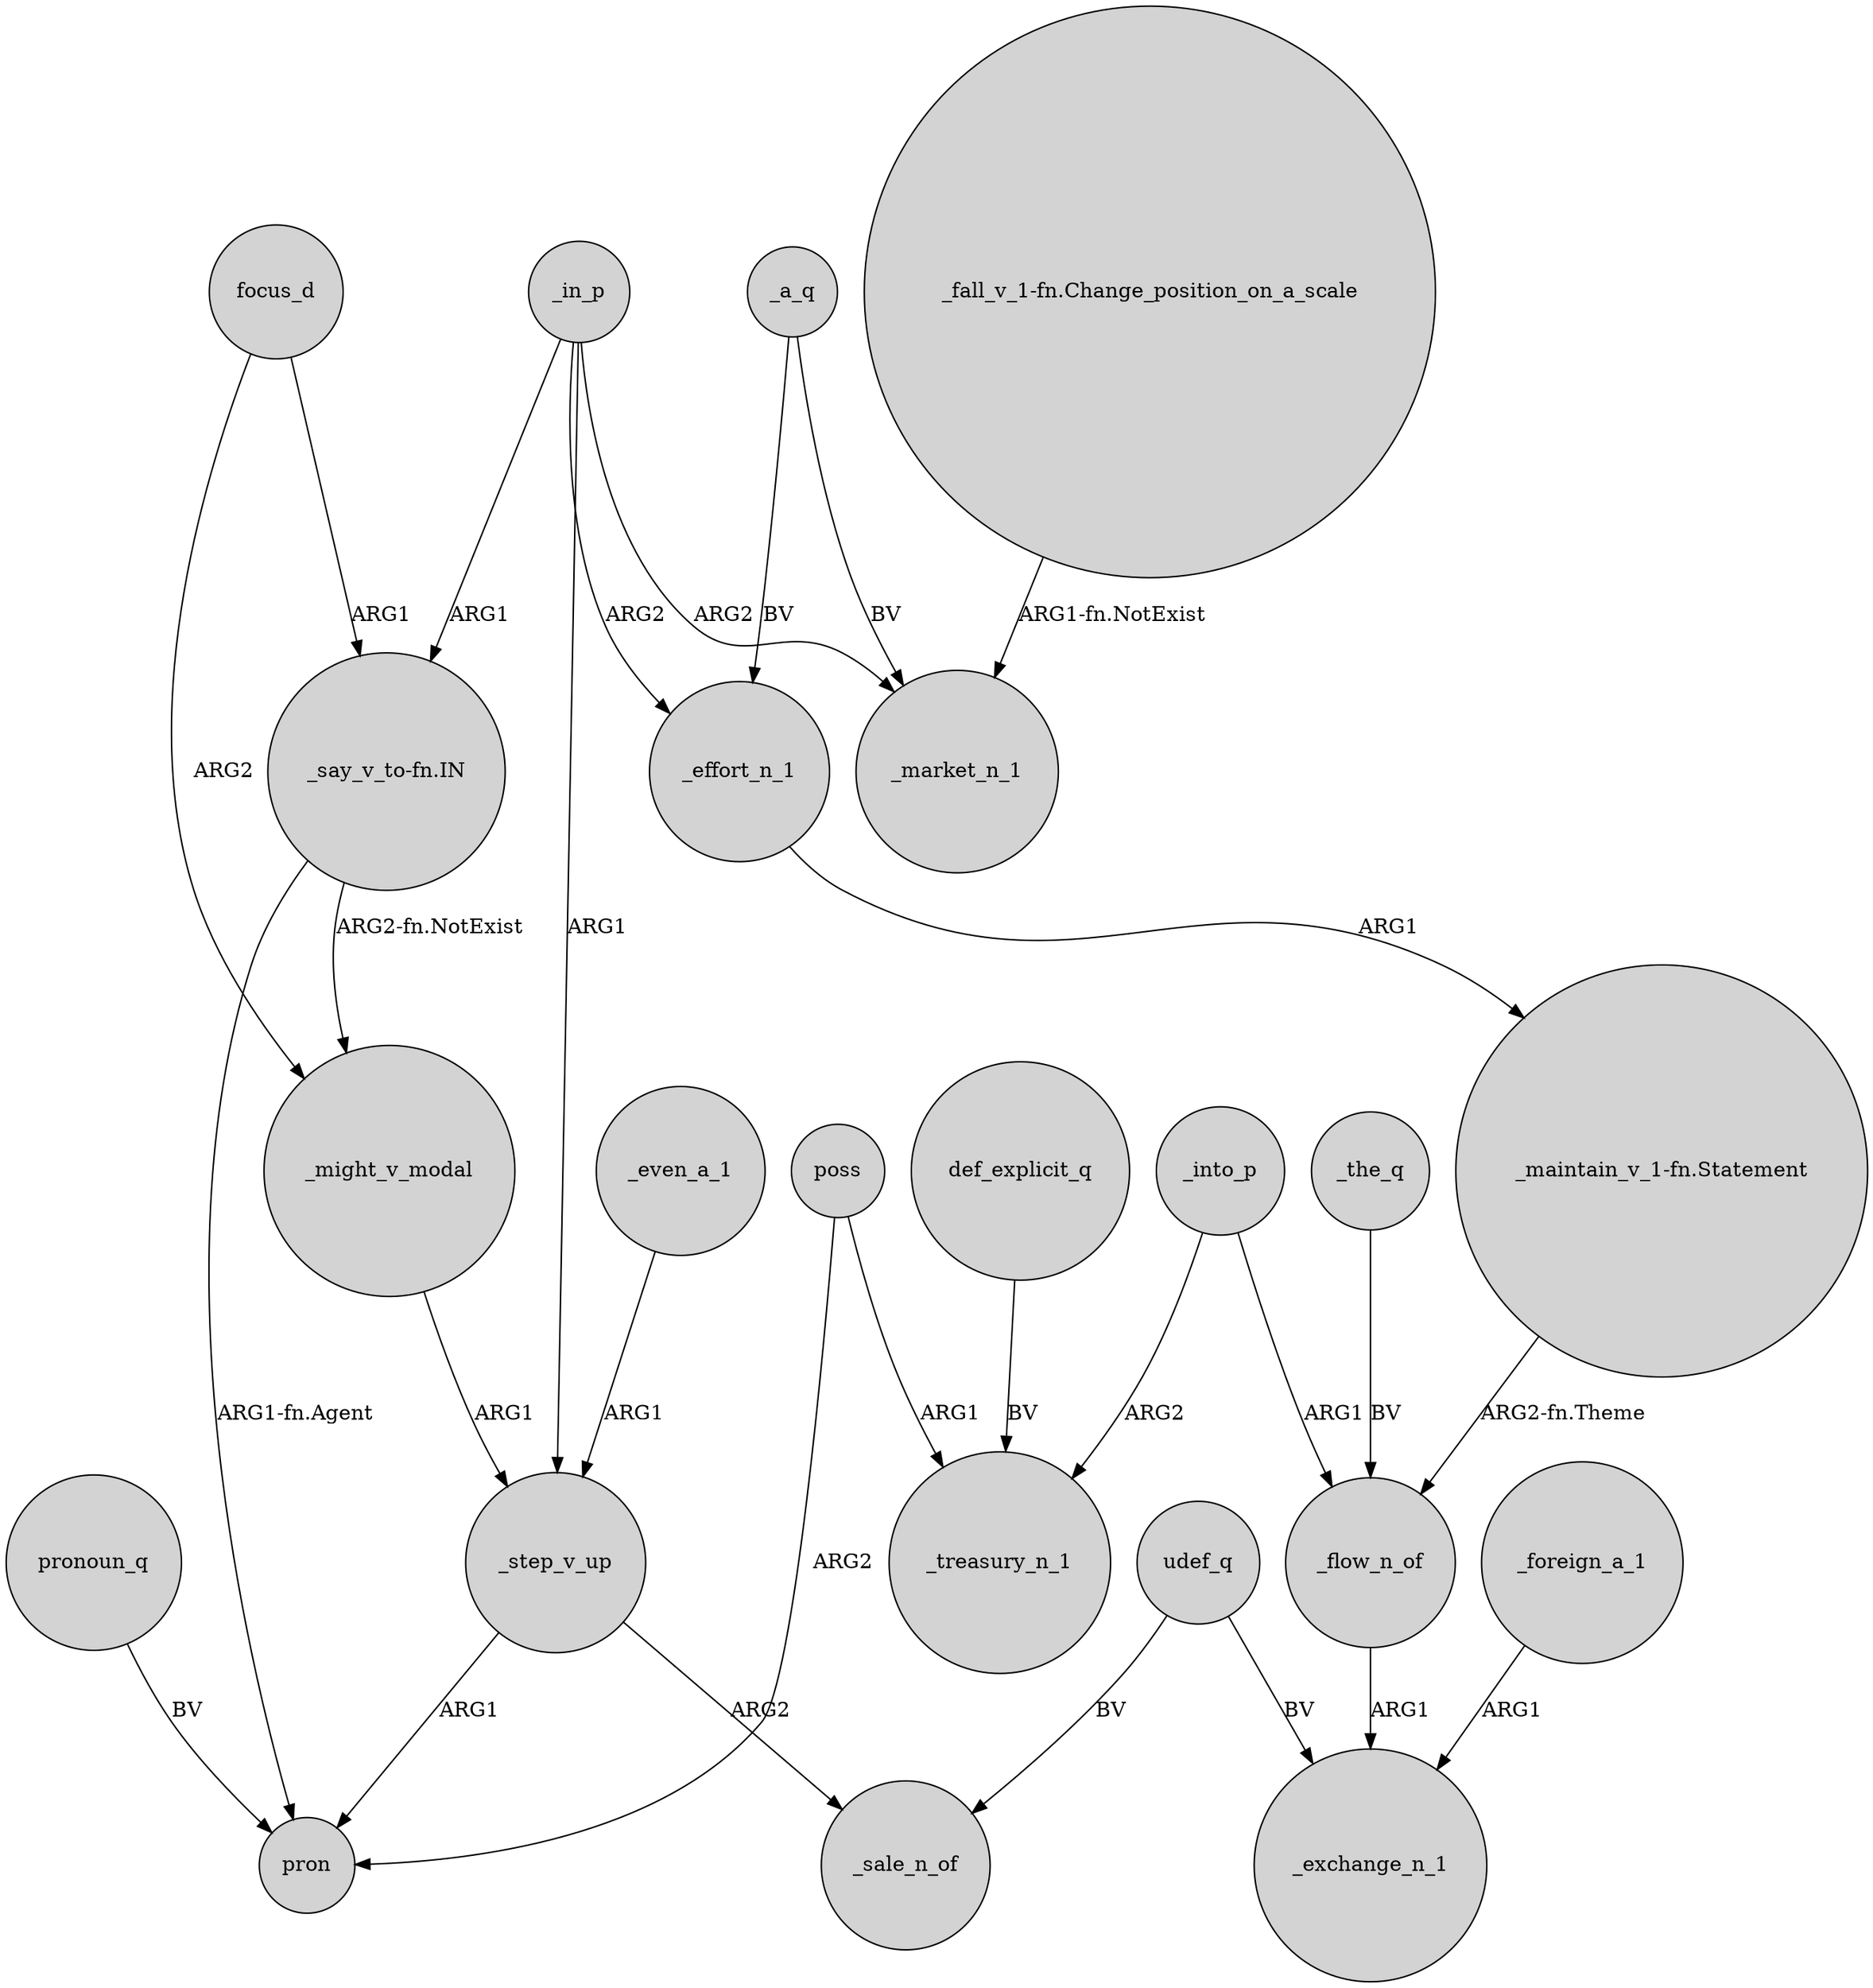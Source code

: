 digraph {
	node [shape=circle style=filled]
	_even_a_1 -> _step_v_up [label=ARG1]
	def_explicit_q -> _treasury_n_1 [label=BV]
	_might_v_modal -> _step_v_up [label=ARG1]
	_flow_n_of -> _exchange_n_1 [label=ARG1]
	poss -> pron [label=ARG2]
	_in_p -> "_say_v_to-fn.IN" [label=ARG1]
	_in_p -> _effort_n_1 [label=ARG2]
	_step_v_up -> pron [label=ARG1]
	_foreign_a_1 -> _exchange_n_1 [label=ARG1]
	"_maintain_v_1-fn.Statement" -> _flow_n_of [label="ARG2-fn.Theme"]
	_into_p -> _treasury_n_1 [label=ARG2]
	poss -> _treasury_n_1 [label=ARG1]
	"_say_v_to-fn.IN" -> _might_v_modal [label="ARG2-fn.NotExist"]
	_effort_n_1 -> "_maintain_v_1-fn.Statement" [label=ARG1]
	_the_q -> _flow_n_of [label=BV]
	pronoun_q -> pron [label=BV]
	"_fall_v_1-fn.Change_position_on_a_scale" -> _market_n_1 [label="ARG1-fn.NotExist"]
	_a_q -> _effort_n_1 [label=BV]
	udef_q -> _sale_n_of [label=BV]
	_a_q -> _market_n_1 [label=BV]
	"_say_v_to-fn.IN" -> pron [label="ARG1-fn.Agent"]
	_in_p -> _market_n_1 [label=ARG2]
	_in_p -> _step_v_up [label=ARG1]
	_into_p -> _flow_n_of [label=ARG1]
	focus_d -> _might_v_modal [label=ARG2]
	udef_q -> _exchange_n_1 [label=BV]
	focus_d -> "_say_v_to-fn.IN" [label=ARG1]
	_step_v_up -> _sale_n_of [label=ARG2]
}

